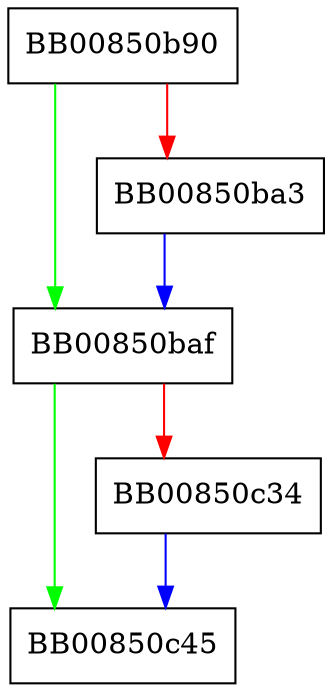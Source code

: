 digraph SipHash_Init {
  node [shape="box"];
  graph [splines=ortho];
  BB00850b90 -> BB00850baf [color="green"];
  BB00850b90 -> BB00850ba3 [color="red"];
  BB00850ba3 -> BB00850baf [color="blue"];
  BB00850baf -> BB00850c45 [color="green"];
  BB00850baf -> BB00850c34 [color="red"];
  BB00850c34 -> BB00850c45 [color="blue"];
}